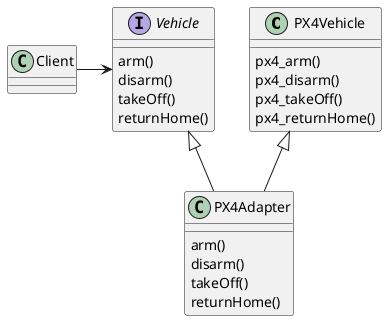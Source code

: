 @startuml
class PX4Vehicle {
    px4_arm()
    px4_disarm()
    px4_takeOff()
    px4_returnHome()
}


interface Vehicle {
    arm()
    disarm()
    takeOff()
    returnHome()
} 

class PX4Adapter extends Vehicle, PX4Vehicle {
    arm()
    disarm()
    takeOff()
    returnHome()
}

Client -right-> Vehicle
@enduml